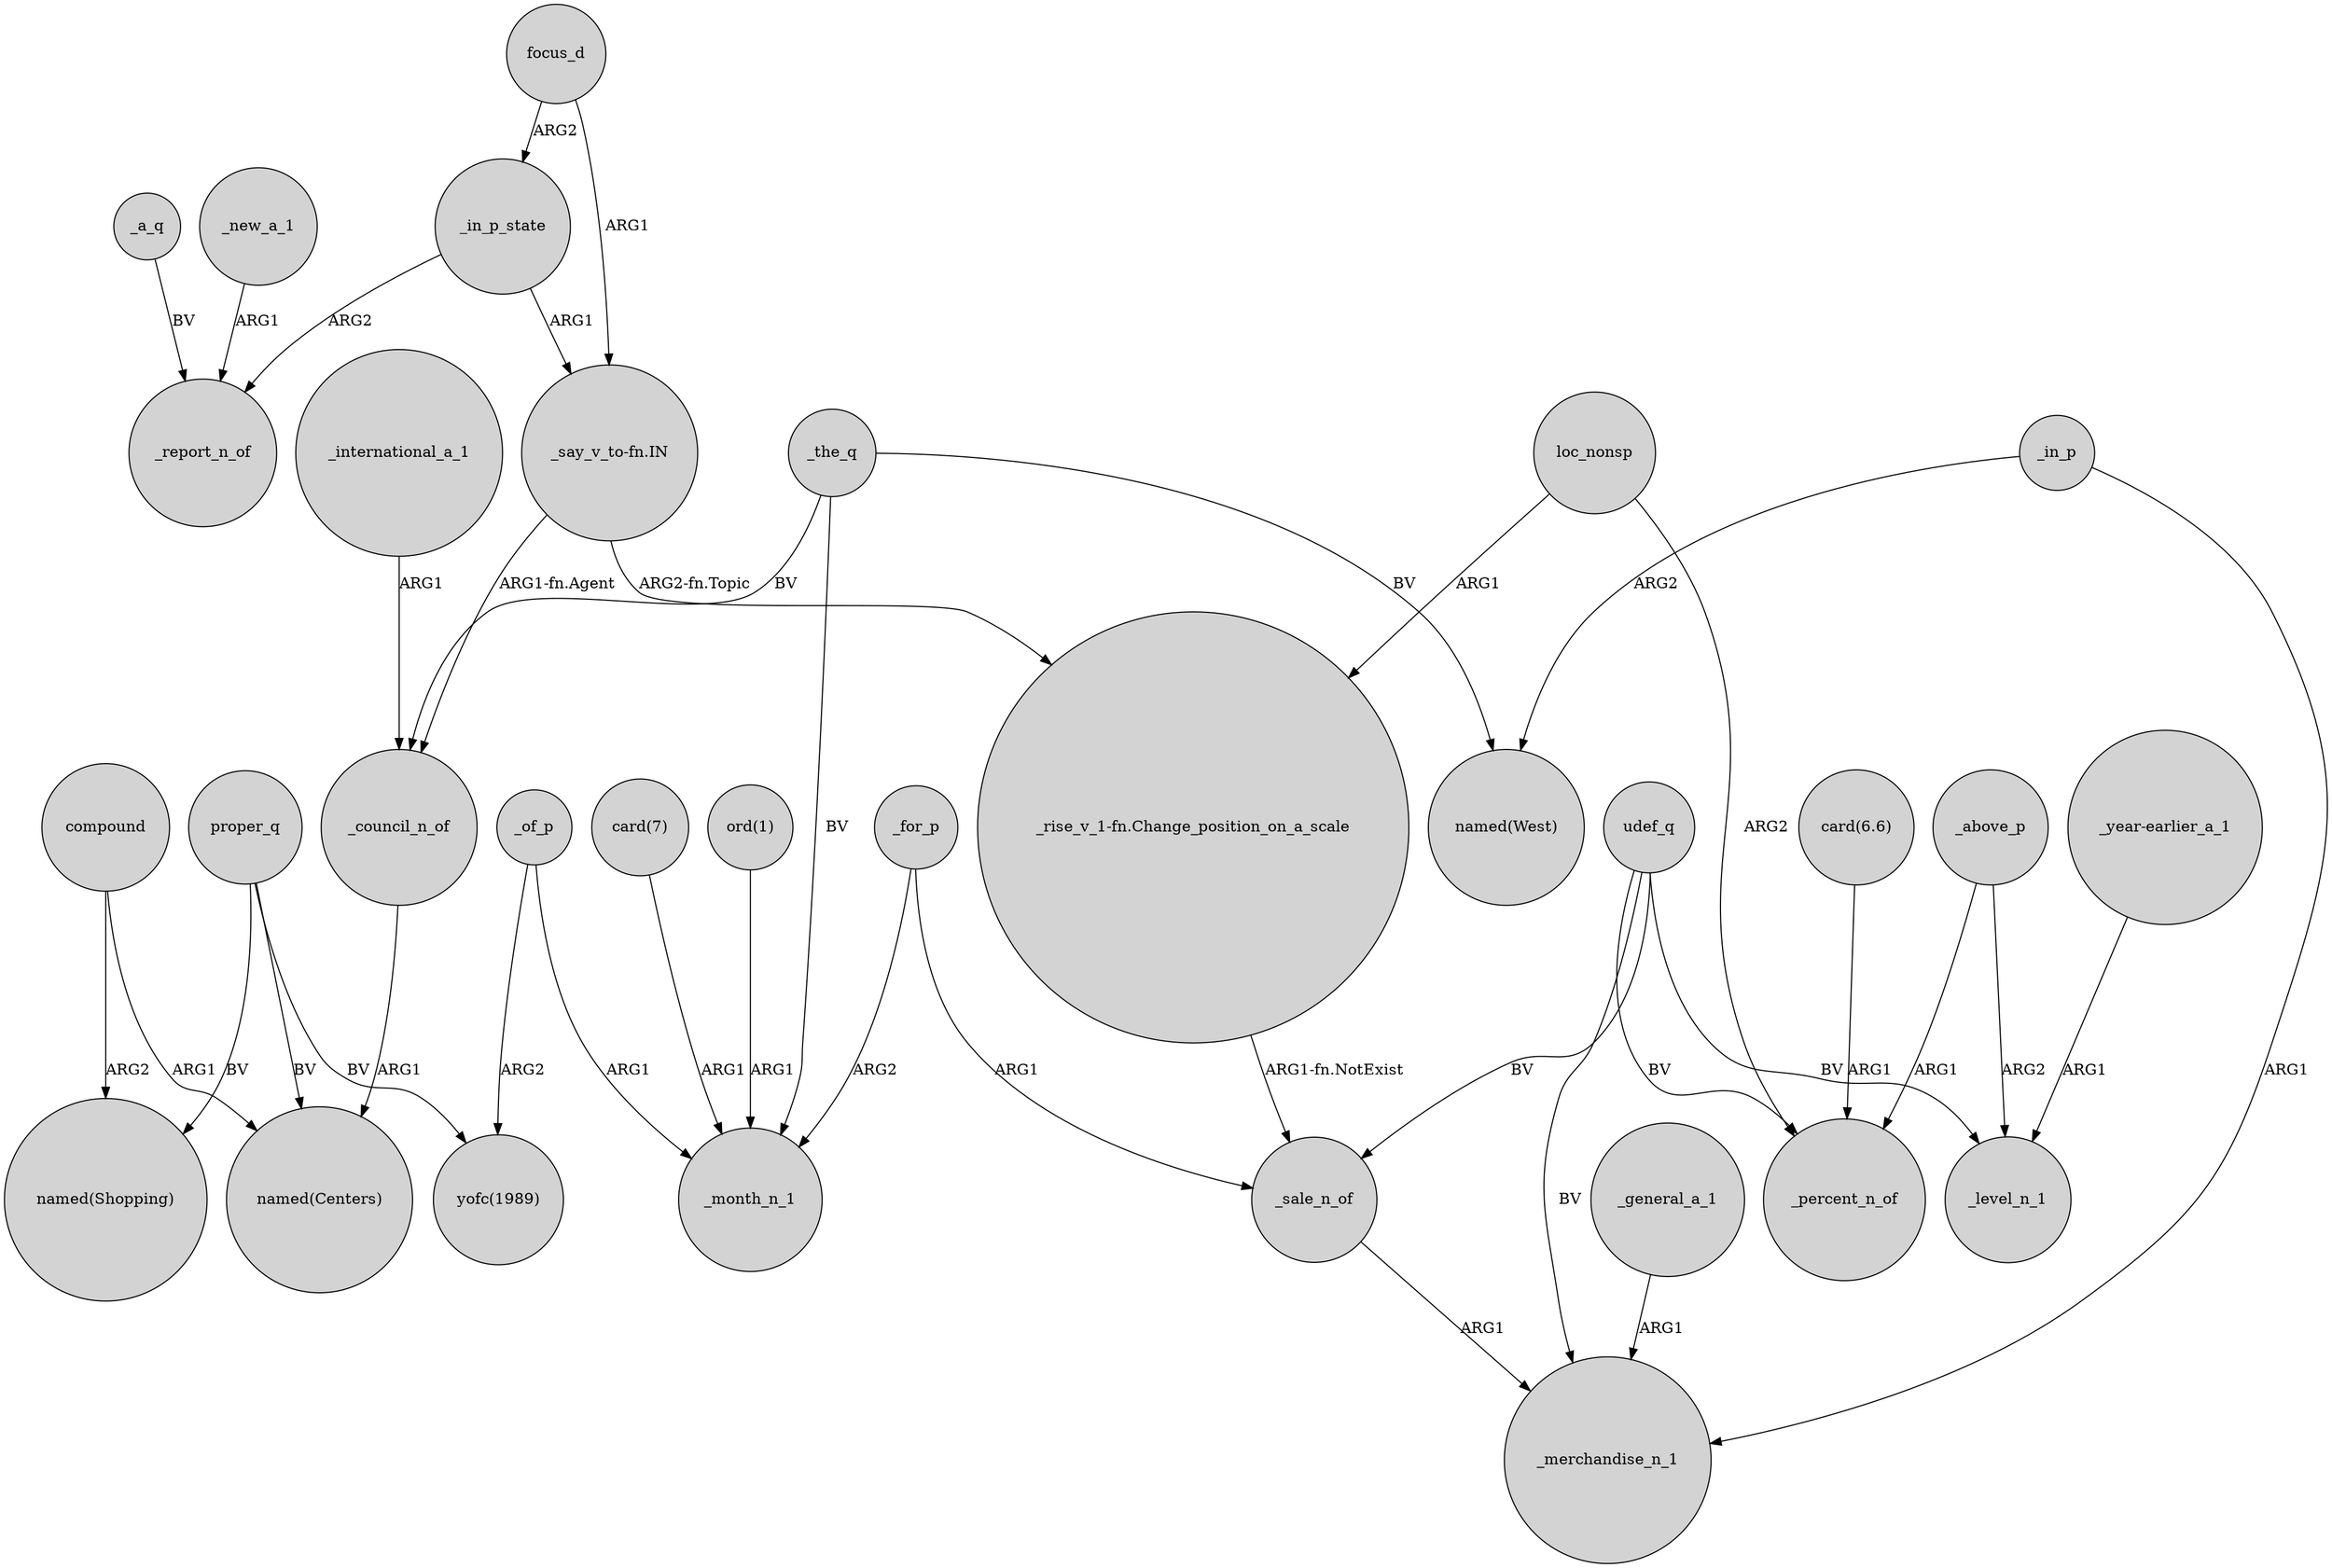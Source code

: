 digraph {
	node [shape=circle style=filled]
	_a_q -> _report_n_of [label=BV]
	"_year-earlier_a_1" -> _level_n_1 [label=ARG1]
	_for_p -> _month_n_1 [label=ARG2]
	_international_a_1 -> _council_n_of [label=ARG1]
	"_rise_v_1-fn.Change_position_on_a_scale" -> _sale_n_of [label="ARG1-fn.NotExist"]
	_in_p -> _merchandise_n_1 [label=ARG1]
	_above_p -> _level_n_1 [label=ARG2]
	_above_p -> _percent_n_of [label=ARG1]
	udef_q -> _merchandise_n_1 [label=BV]
	focus_d -> _in_p_state [label=ARG2]
	_council_n_of -> "named(Centers)" [label=ARG1]
	proper_q -> "named(Centers)" [label=BV]
	"card(6.6)" -> _percent_n_of [label=ARG1]
	proper_q -> "yofc(1989)" [label=BV]
	_general_a_1 -> _merchandise_n_1 [label=ARG1]
	udef_q -> _level_n_1 [label=BV]
	_the_q -> _month_n_1 [label=BV]
	proper_q -> "named(Shopping)" [label=BV]
	_in_p_state -> _report_n_of [label=ARG2]
	loc_nonsp -> _percent_n_of [label=ARG2]
	loc_nonsp -> "_rise_v_1-fn.Change_position_on_a_scale" [label=ARG1]
	_in_p -> "named(West)" [label=ARG2]
	"_say_v_to-fn.IN" -> _council_n_of [label="ARG1-fn.Agent"]
	_for_p -> _sale_n_of [label=ARG1]
	_new_a_1 -> _report_n_of [label=ARG1]
	_sale_n_of -> _merchandise_n_1 [label=ARG1]
	_of_p -> _month_n_1 [label=ARG1]
	_the_q -> _council_n_of [label=BV]
	"card(7)" -> _month_n_1 [label=ARG1]
	udef_q -> _sale_n_of [label=BV]
	compound -> "named(Shopping)" [label=ARG2]
	"_say_v_to-fn.IN" -> "_rise_v_1-fn.Change_position_on_a_scale" [label="ARG2-fn.Topic"]
	udef_q -> _percent_n_of [label=BV]
	"ord(1)" -> _month_n_1 [label=ARG1]
	_the_q -> "named(West)" [label=BV]
	compound -> "named(Centers)" [label=ARG1]
	_in_p_state -> "_say_v_to-fn.IN" [label=ARG1]
	_of_p -> "yofc(1989)" [label=ARG2]
	focus_d -> "_say_v_to-fn.IN" [label=ARG1]
}
